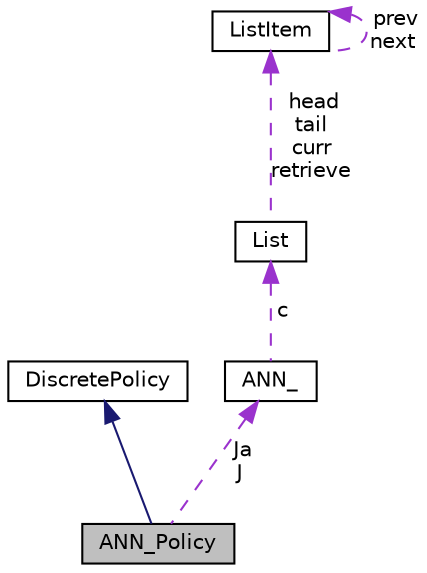 digraph "ANN_Policy"
{
  edge [fontname="Helvetica",fontsize="10",labelfontname="Helvetica",labelfontsize="10"];
  node [fontname="Helvetica",fontsize="10",shape=record];
  Node1 [label="ANN_Policy",height=0.2,width=0.4,color="black", fillcolor="grey75", style="filled", fontcolor="black"];
  Node2 -> Node1 [dir="back",color="midnightblue",fontsize="10",style="solid",fontname="Helvetica"];
  Node2 [label="DiscretePolicy",height=0.2,width=0.4,color="black", fillcolor="white", style="filled",URL="$class_discrete_policy.html",tooltip="Discrete policies with reinforcement learning. "];
  Node3 -> Node1 [dir="back",color="darkorchid3",fontsize="10",style="dashed",label=" Ja\nJ" ,fontname="Helvetica"];
  Node3 [label="ANN_",height=0.2,width=0.4,color="black", fillcolor="white", style="filled",URL="$struct_a_n_n__.html",tooltip="ANN management structure. "];
  Node4 -> Node3 [dir="back",color="darkorchid3",fontsize="10",style="dashed",label=" c" ,fontname="Helvetica"];
  Node4 [label="List",height=0.2,width=0.4,color="black", fillcolor="white", style="filled",URL="$struct_list.html",tooltip="A very simple list structure. "];
  Node5 -> Node4 [dir="back",color="darkorchid3",fontsize="10",style="dashed",label=" head\ntail\ncurr\nretrieve" ,fontname="Helvetica"];
  Node5 [label="ListItem",height=0.2,width=0.4,color="black", fillcolor="white", style="filled",URL="$struct_list_item.html",tooltip="A list item. "];
  Node5 -> Node5 [dir="back",color="darkorchid3",fontsize="10",style="dashed",label=" prev\nnext" ,fontname="Helvetica"];
}
